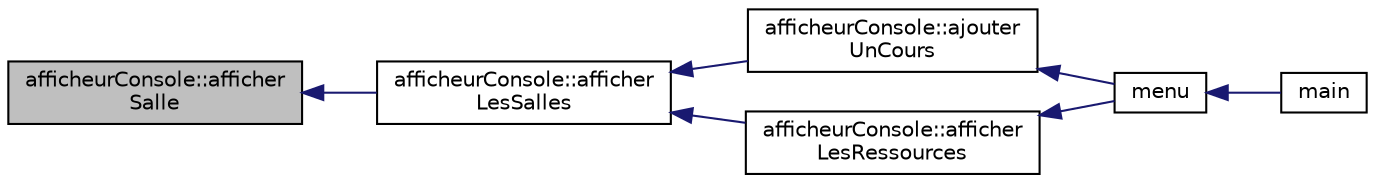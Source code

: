 digraph "afficheurConsole::afficherSalle"
{
  edge [fontname="Helvetica",fontsize="10",labelfontname="Helvetica",labelfontsize="10"];
  node [fontname="Helvetica",fontsize="10",shape=record];
  rankdir="LR";
  Node163 [label="afficheurConsole::afficher\lSalle",height=0.2,width=0.4,color="black", fillcolor="grey75", style="filled", fontcolor="black"];
  Node163 -> Node164 [dir="back",color="midnightblue",fontsize="10",style="solid",fontname="Helvetica"];
  Node164 [label="afficheurConsole::afficher\lLesSalles",height=0.2,width=0.4,color="black", fillcolor="white", style="filled",URL="$classafficheur_console.html#a63019a39487a95a38e72113d799406d1"];
  Node164 -> Node165 [dir="back",color="midnightblue",fontsize="10",style="solid",fontname="Helvetica"];
  Node165 [label="afficheurConsole::ajouter\lUnCours",height=0.2,width=0.4,color="black", fillcolor="white", style="filled",URL="$classafficheur_console.html#a49b72edf4baf8f7ec4898b61c48212fa"];
  Node165 -> Node166 [dir="back",color="midnightblue",fontsize="10",style="solid",fontname="Helvetica"];
  Node166 [label="menu",height=0.2,width=0.4,color="black", fillcolor="white", style="filled",URL="$main_8cpp.html#aaeb94d4bc6770f26e4bcfb2f9fcc9b15"];
  Node166 -> Node167 [dir="back",color="midnightblue",fontsize="10",style="solid",fontname="Helvetica"];
  Node167 [label="main",height=0.2,width=0.4,color="black", fillcolor="white", style="filled",URL="$main_8cpp.html#ae66f6b31b5ad750f1fe042a706a4e3d4"];
  Node164 -> Node168 [dir="back",color="midnightblue",fontsize="10",style="solid",fontname="Helvetica"];
  Node168 [label="afficheurConsole::afficher\lLesRessources",height=0.2,width=0.4,color="black", fillcolor="white", style="filled",URL="$classafficheur_console.html#a88dc8bce2d36314f98b1ba21e8e9b214"];
  Node168 -> Node166 [dir="back",color="midnightblue",fontsize="10",style="solid",fontname="Helvetica"];
}
